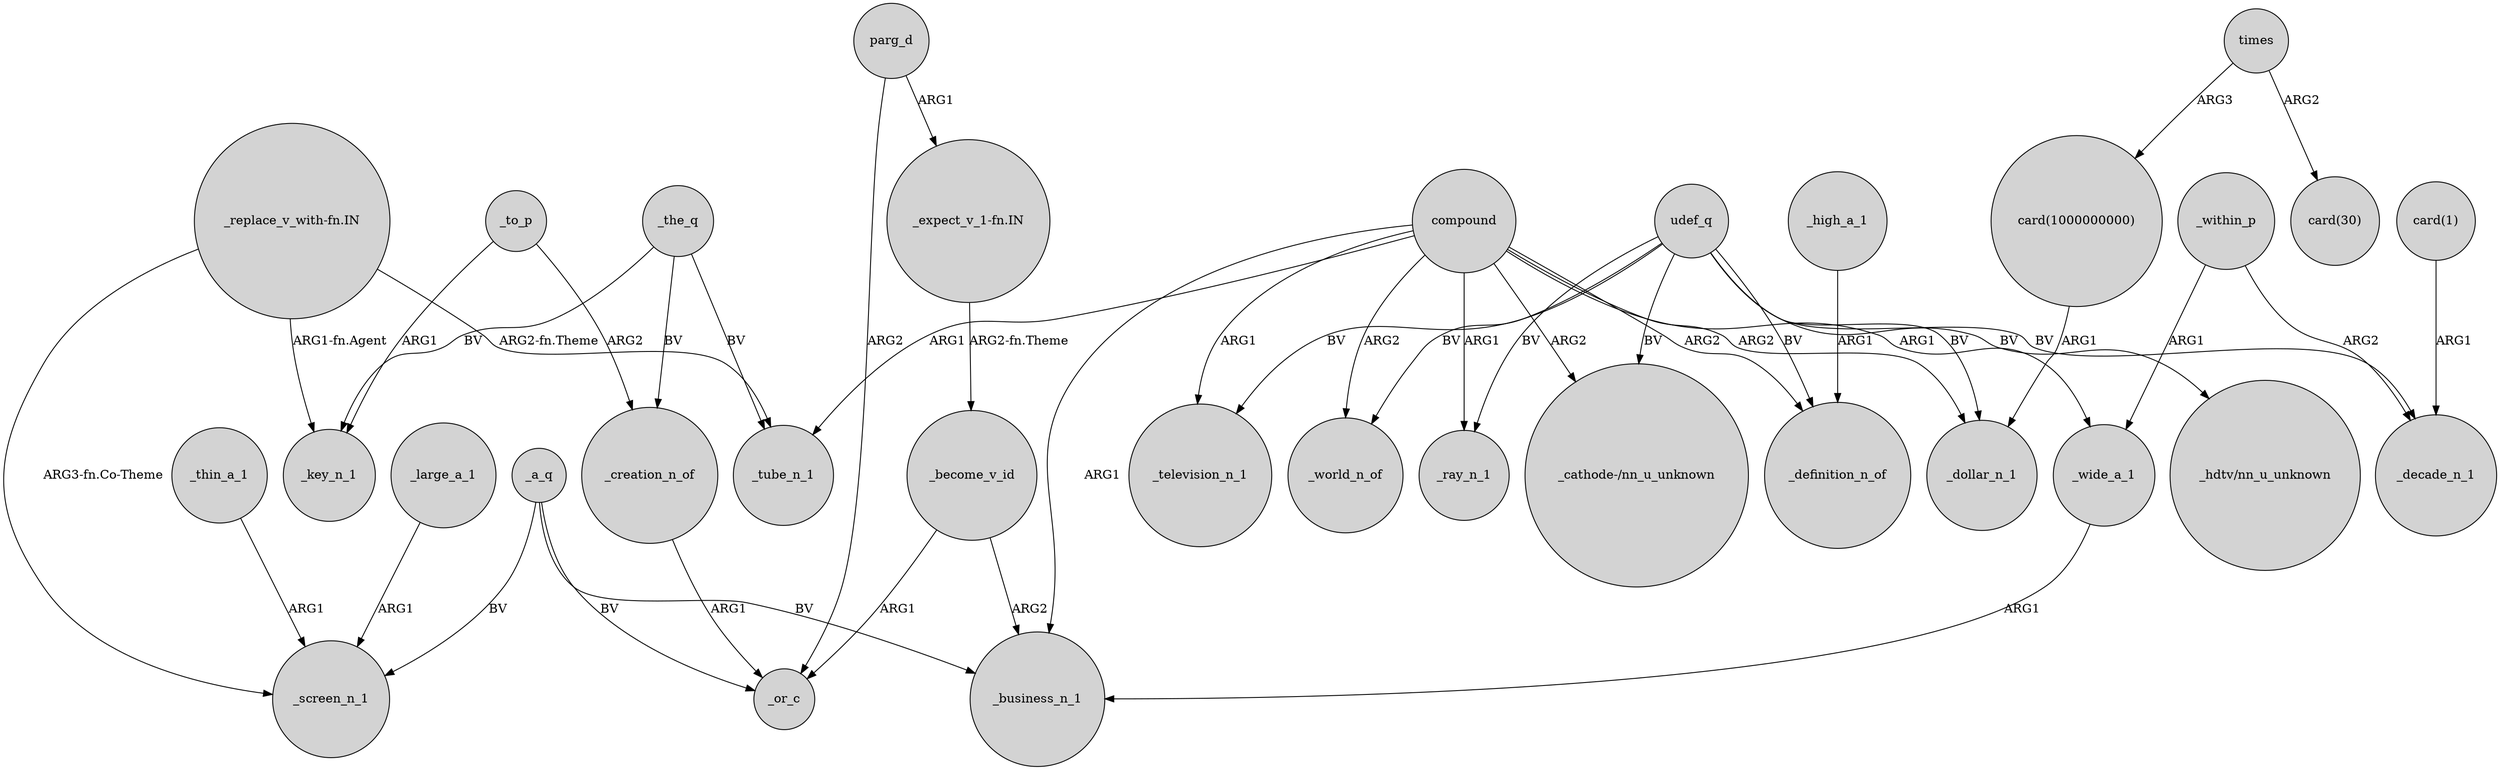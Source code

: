 digraph {
	node [shape=circle style=filled]
	_wide_a_1 -> _business_n_1 [label=ARG1]
	_within_p -> _wide_a_1 [label=ARG1]
	_a_q -> _business_n_1 [label=BV]
	udef_q -> _television_n_1 [label=BV]
	compound -> _world_n_of [label=ARG2]
	_become_v_id -> _or_c [label=ARG1]
	compound -> _television_n_1 [label=ARG1]
	compound -> _ray_n_1 [label=ARG1]
	_large_a_1 -> _screen_n_1 [label=ARG1]
	compound -> "_cathode-/nn_u_unknown" [label=ARG2]
	_the_q -> _creation_n_of [label=BV]
	udef_q -> _ray_n_1 [label=BV]
	_a_q -> _or_c [label=BV]
	"_replace_v_with-fn.IN" -> _screen_n_1 [label="ARG3-fn.Co-Theme"]
	_become_v_id -> _business_n_1 [label=ARG2]
	udef_q -> _world_n_of [label=BV]
	"_expect_v_1-fn.IN" -> _become_v_id [label="ARG2-fn.Theme"]
	_within_p -> _decade_n_1 [label=ARG2]
	_the_q -> _key_n_1 [label=BV]
	_thin_a_1 -> _screen_n_1 [label=ARG1]
	times -> "card(1000000000)" [label=ARG3]
	parg_d -> _or_c [label=ARG2]
	udef_q -> "_hdtv/nn_u_unknown" [label=BV]
	_to_p -> _key_n_1 [label=ARG1]
	_high_a_1 -> _definition_n_of [label=ARG1]
	compound -> _tube_n_1 [label=ARG1]
	_the_q -> _tube_n_1 [label=BV]
	compound -> _wide_a_1 [label=ARG1]
	_to_p -> _creation_n_of [label=ARG2]
	udef_q -> _definition_n_of [label=BV]
	compound -> _business_n_1 [label=ARG1]
	compound -> _definition_n_of [label=ARG2]
	parg_d -> "_expect_v_1-fn.IN" [label=ARG1]
	_creation_n_of -> _or_c [label=ARG1]
	times -> "card(30)" [label=ARG2]
	_a_q -> _screen_n_1 [label=BV]
	"_replace_v_with-fn.IN" -> _tube_n_1 [label="ARG2-fn.Theme"]
	"_replace_v_with-fn.IN" -> _key_n_1 [label="ARG1-fn.Agent"]
	udef_q -> "_cathode-/nn_u_unknown" [label=BV]
	"card(1000000000)" -> _dollar_n_1 [label=ARG1]
	compound -> _dollar_n_1 [label=ARG2]
	"card(1)" -> _decade_n_1 [label=ARG1]
	udef_q -> _decade_n_1 [label=BV]
	udef_q -> _dollar_n_1 [label=BV]
}
